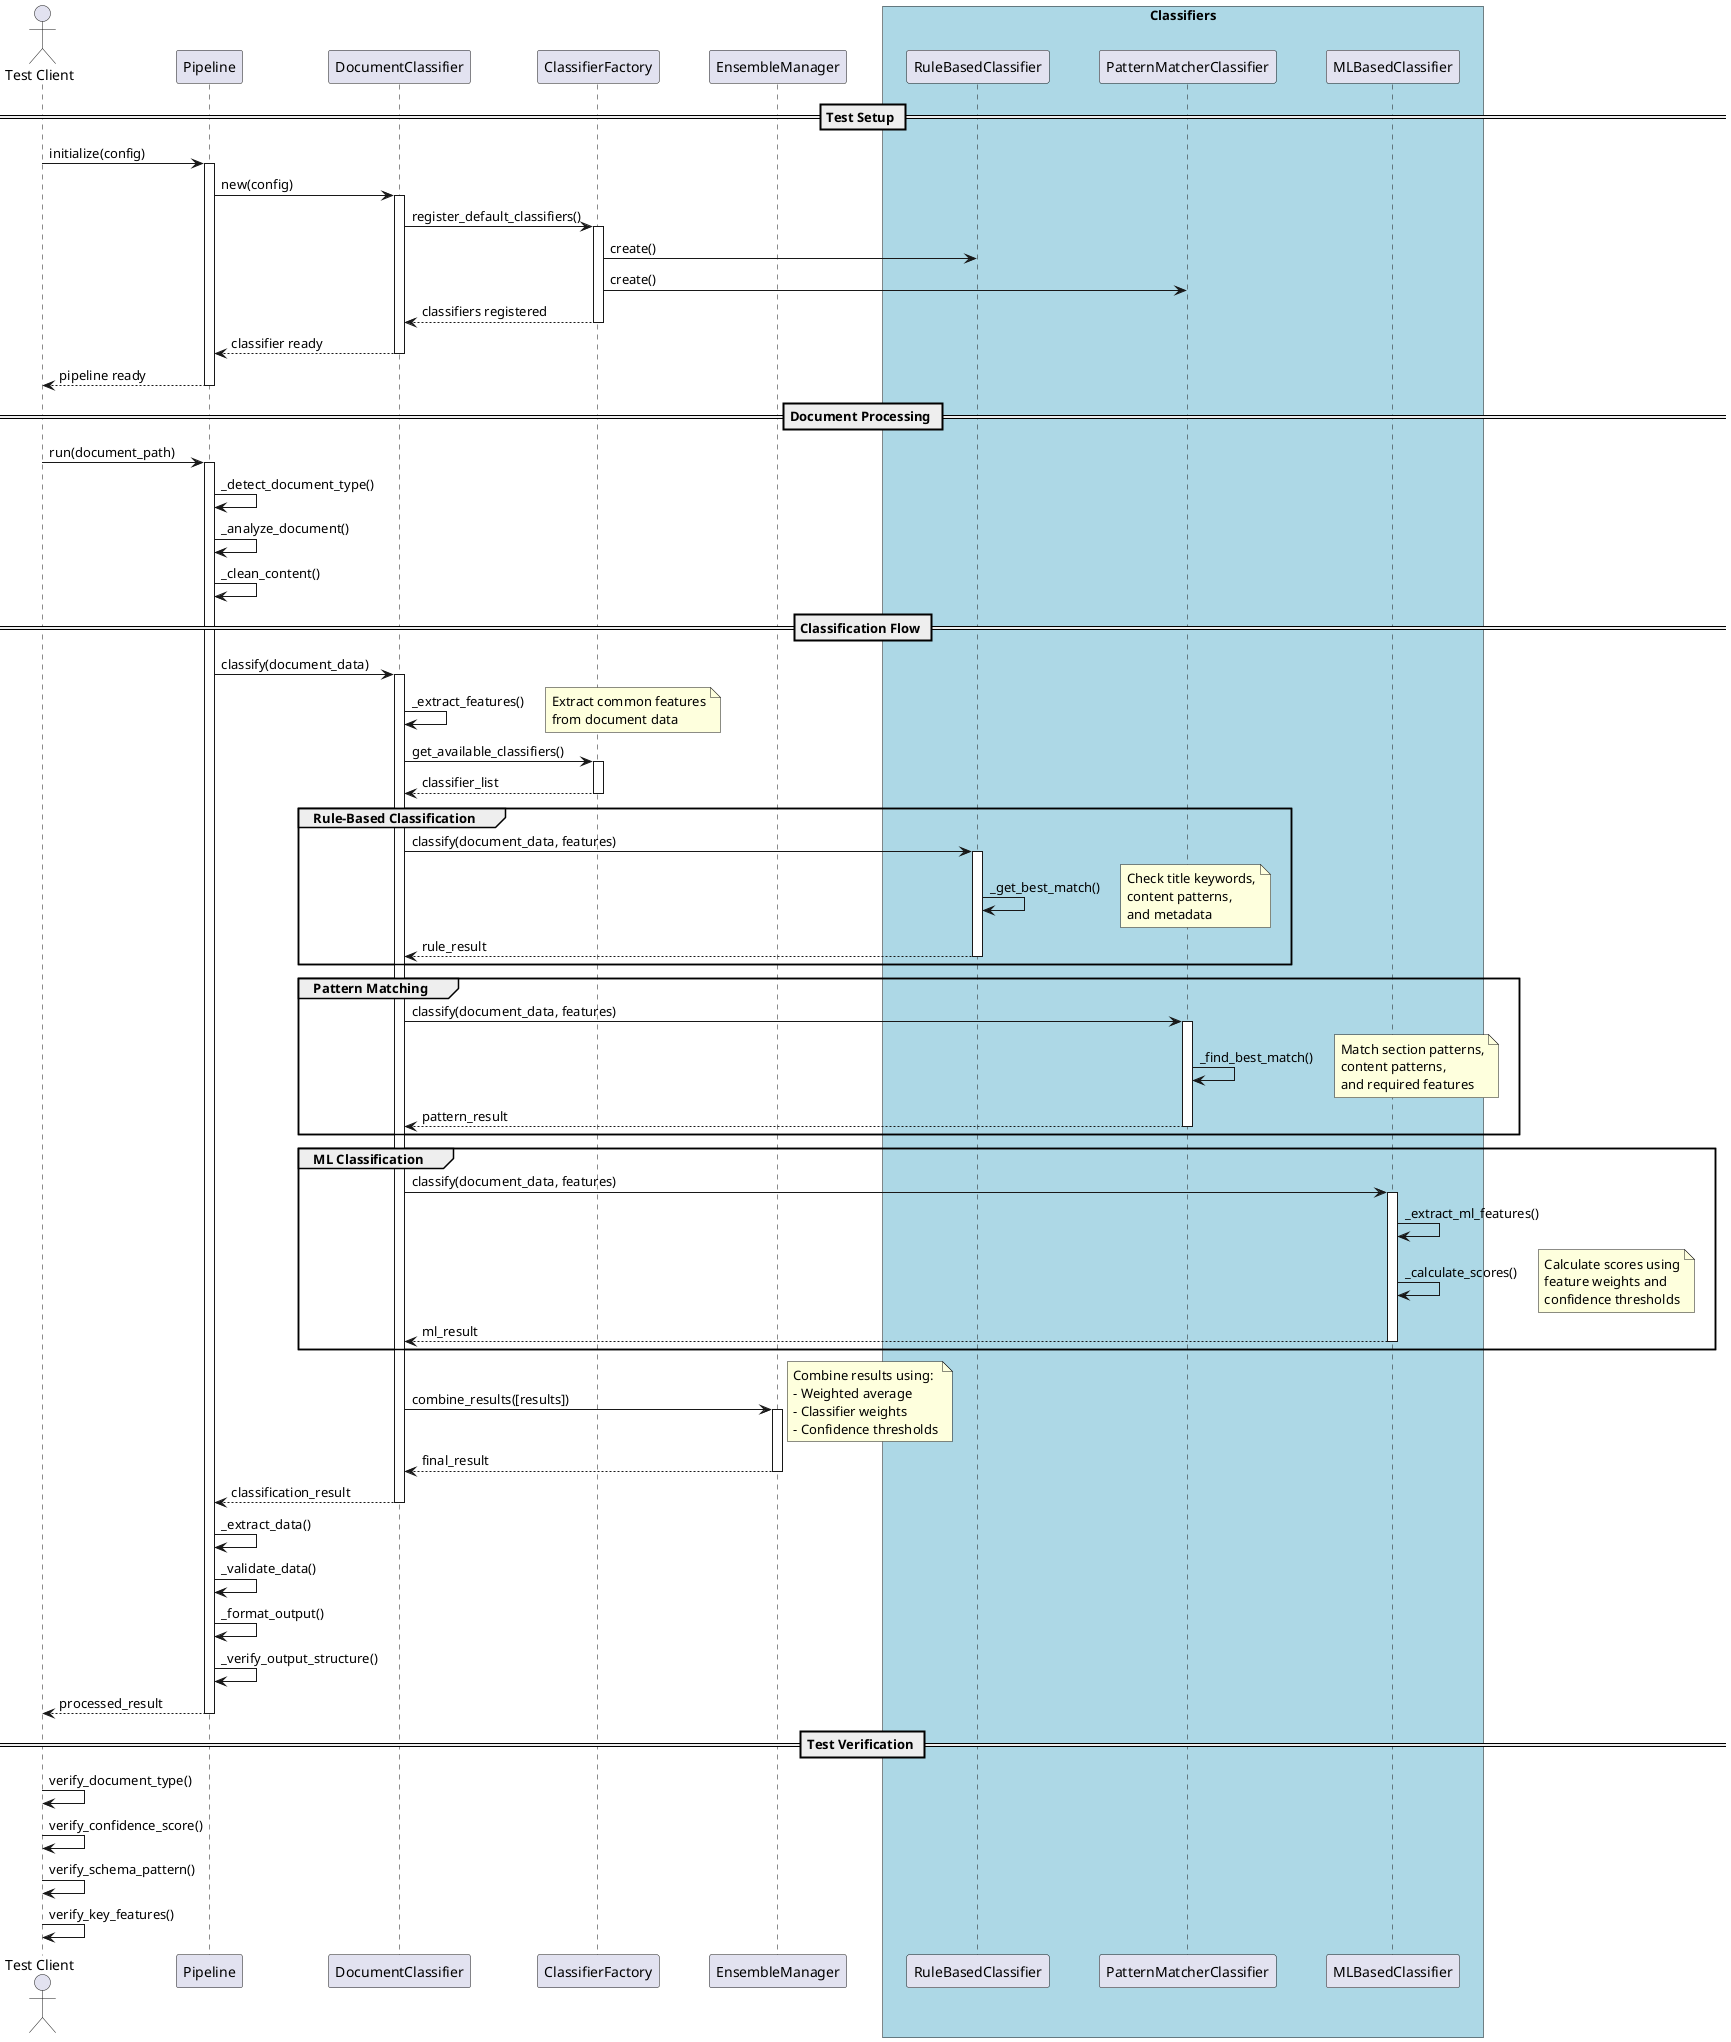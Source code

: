 @startuml End-to-End Pipeline Flow

skinparam ParticipantPadding 20
skinparam BoxPadding 10

actor "Test Client" as Client
participant "Pipeline" as Pipeline
participant "DocumentClassifier" as Classifier
participant "ClassifierFactory" as Factory
participant "EnsembleManager" as Ensemble

box "Classifiers" #LightBlue
    participant "RuleBasedClassifier" as RuleClassifier
    participant "PatternMatcherClassifier" as PatternClassifier
    participant "MLBasedClassifier" as MLClassifier
end box

== Test Setup ==
Client -> Pipeline: initialize(config)
activate Pipeline
Pipeline -> Classifier: new(config)
activate Classifier

Classifier -> Factory: register_default_classifiers()
activate Factory
Factory -> RuleClassifier: create()
Factory -> PatternClassifier: create()
Factory --> Classifier: classifiers registered
deactivate Factory

Classifier --> Pipeline: classifier ready
deactivate Classifier
Pipeline --> Client: pipeline ready
deactivate Pipeline

== Document Processing ==
Client -> Pipeline: run(document_path)
activate Pipeline

Pipeline -> Pipeline: _detect_document_type()
Pipeline -> Pipeline: _analyze_document()
Pipeline -> Pipeline: _clean_content()

== Classification Flow ==
Pipeline -> Classifier: classify(document_data)
activate Classifier

Classifier -> Classifier: _extract_features()
note right: Extract common features\nfrom document data

Classifier -> Factory: get_available_classifiers()
activate Factory
Factory --> Classifier: classifier_list
deactivate Factory

group Rule-Based Classification
    Classifier -> RuleClassifier: classify(document_data, features)
    activate RuleClassifier
    RuleClassifier -> RuleClassifier: _get_best_match()
    note right: Check title keywords,\ncontent patterns,\nand metadata
    RuleClassifier --> Classifier: rule_result
    deactivate RuleClassifier
end

group Pattern Matching
    Classifier -> PatternClassifier: classify(document_data, features)
    activate PatternClassifier
    PatternClassifier -> PatternClassifier: _find_best_match()
    note right: Match section patterns,\ncontent patterns,\nand required features
    PatternClassifier --> Classifier: pattern_result
    deactivate PatternClassifier
end

group ML Classification
    Classifier -> MLClassifier: classify(document_data, features)
    activate MLClassifier
    MLClassifier -> MLClassifier: _extract_ml_features()
    MLClassifier -> MLClassifier: _calculate_scores()
    note right: Calculate scores using\nfeature weights and\nconfidence thresholds
    MLClassifier --> Classifier: ml_result
    deactivate MLClassifier
end

Classifier -> Ensemble: combine_results([results])
activate Ensemble
note right
Combine results using:
- Weighted average
- Classifier weights
- Confidence thresholds
end note
Ensemble --> Classifier: final_result
deactivate Ensemble

Classifier --> Pipeline: classification_result
deactivate Classifier

Pipeline -> Pipeline: _extract_data()
Pipeline -> Pipeline: _validate_data()
Pipeline -> Pipeline: _format_output()
Pipeline -> Pipeline: _verify_output_structure()

Pipeline --> Client: processed_result
deactivate Pipeline

== Test Verification ==
Client -> Client: verify_document_type()
Client -> Client: verify_confidence_score()
Client -> Client: verify_schema_pattern()
Client -> Client: verify_key_features()

@enduml
